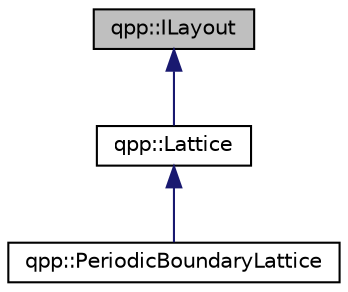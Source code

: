 digraph "qpp::ILayout"
{
  edge [fontname="Helvetica",fontsize="10",labelfontname="Helvetica",labelfontsize="10"];
  node [fontname="Helvetica",fontsize="10",shape=record];
  Node0 [label="qpp::ILayout",height=0.2,width=0.4,color="black", fillcolor="grey75", style="filled", fontcolor="black"];
  Node0 -> Node1 [dir="back",color="midnightblue",fontsize="10",style="solid",fontname="Helvetica"];
  Node1 [label="qpp::Lattice",height=0.2,width=0.4,color="black", fillcolor="white", style="filled",URL="$classqpp_1_1_lattice.html",tooltip="N-dimensional orthogonal lattice coordinate system. "];
  Node1 -> Node2 [dir="back",color="midnightblue",fontsize="10",style="solid",fontname="Helvetica"];
  Node2 [label="qpp::PeriodicBoundaryLattice",height=0.2,width=0.4,color="black", fillcolor="white", style="filled",URL="$classqpp_1_1_periodic_boundary_lattice.html",tooltip="N-dimensional orthogonal lattice coordinate system with periodic boundary conditions. "];
}
